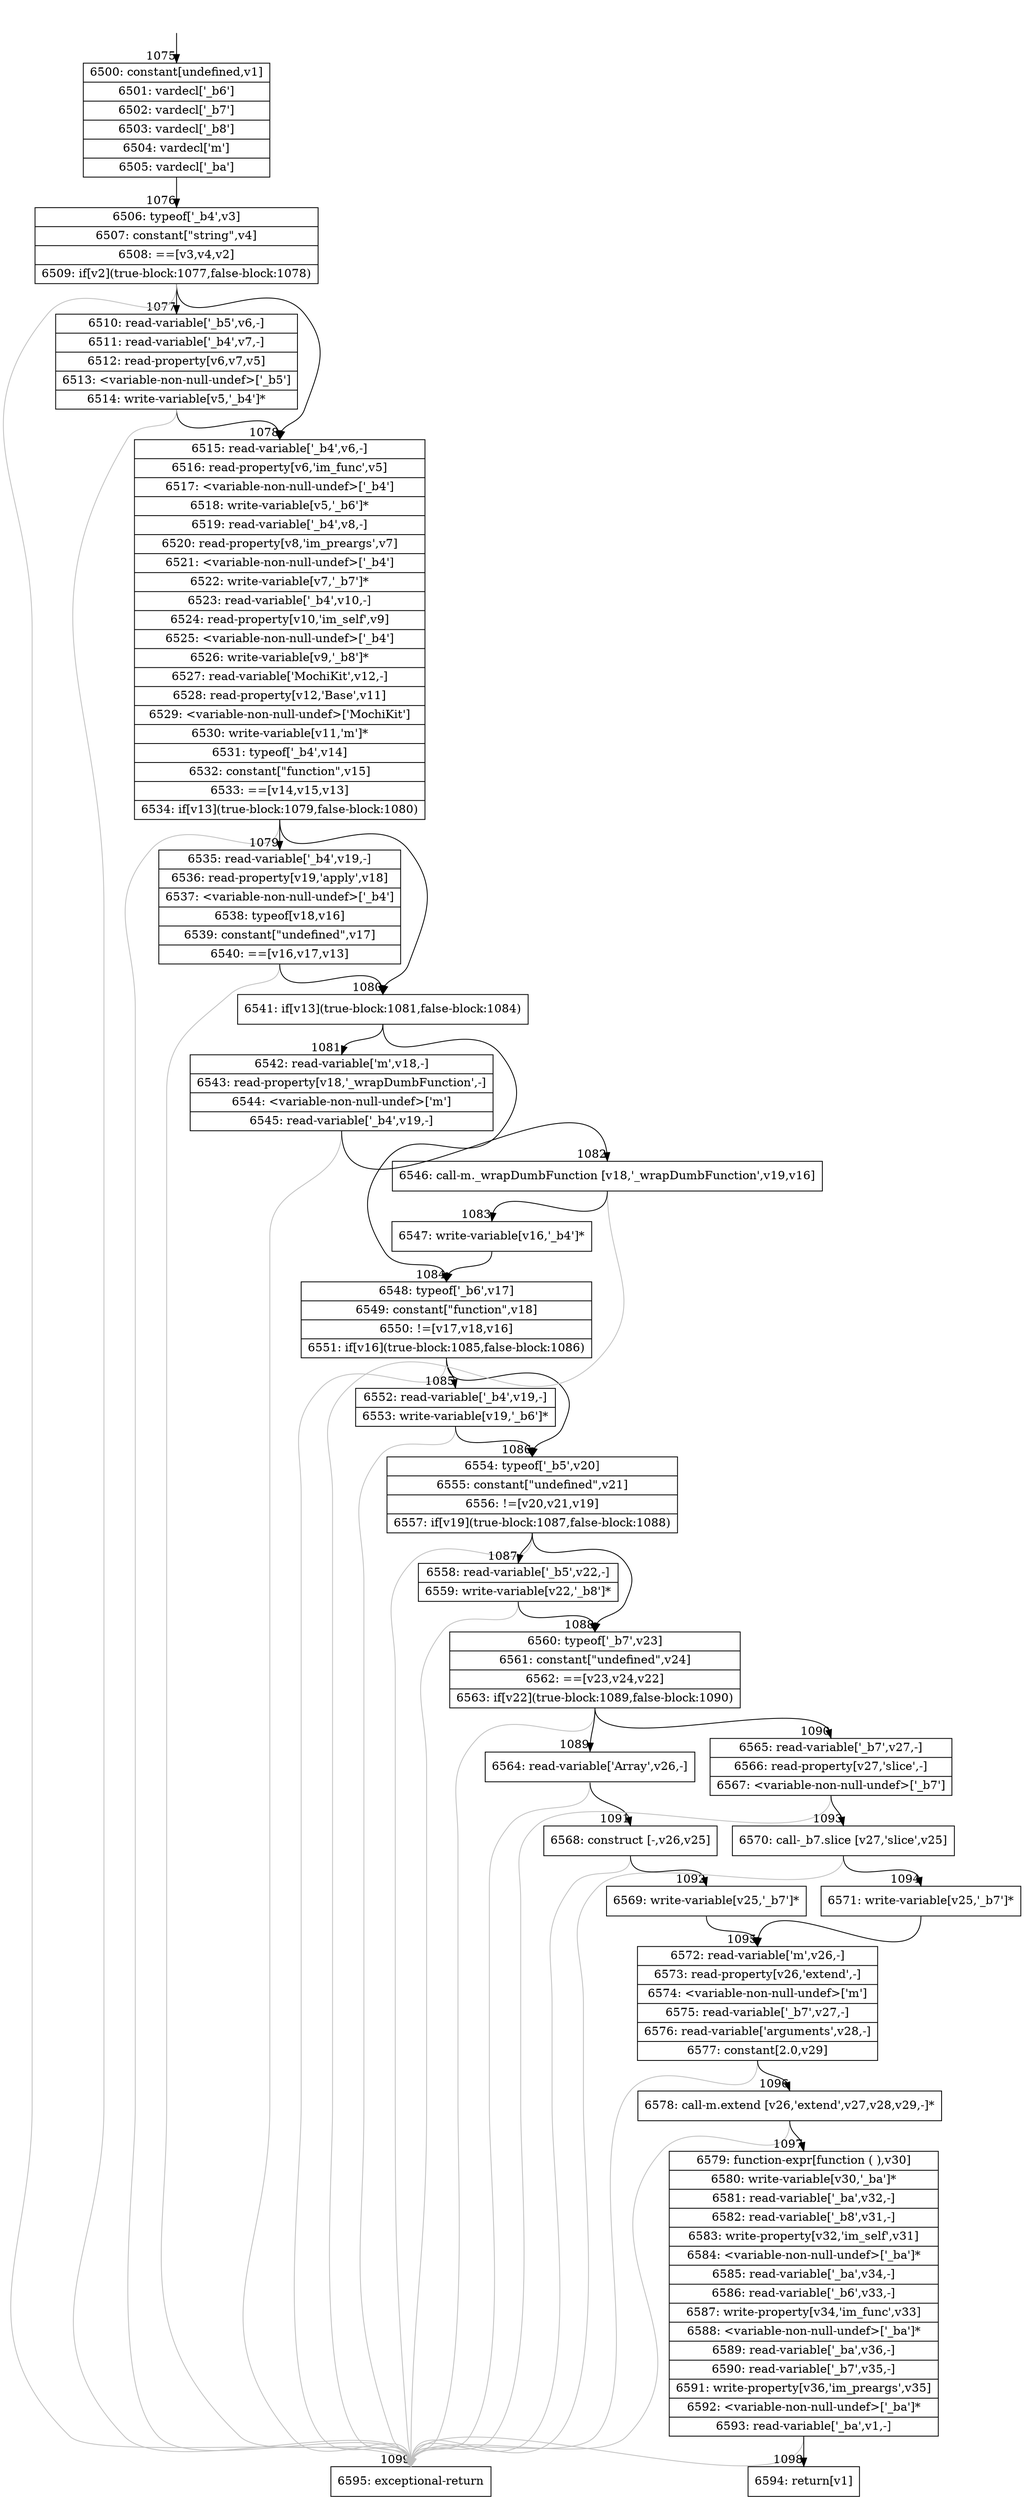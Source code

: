 digraph {
rankdir="TD"
BB_entry76[shape=none,label=""];
BB_entry76 -> BB1075 [tailport=s, headport=n, headlabel="    1075"]
BB1075 [shape=record label="{6500: constant[undefined,v1]|6501: vardecl['_b6']|6502: vardecl['_b7']|6503: vardecl['_b8']|6504: vardecl['m']|6505: vardecl['_ba']}" ] 
BB1075 -> BB1076 [tailport=s, headport=n, headlabel="      1076"]
BB1076 [shape=record label="{6506: typeof['_b4',v3]|6507: constant[\"string\",v4]|6508: ==[v3,v4,v2]|6509: if[v2](true-block:1077,false-block:1078)}" ] 
BB1076 -> BB1077 [tailport=s, headport=n, headlabel="      1077"]
BB1076 -> BB1078 [tailport=s, headport=n, headlabel="      1078"]
BB1076 -> BB1099 [tailport=s, headport=n, color=gray, headlabel="      1099"]
BB1077 [shape=record label="{6510: read-variable['_b5',v6,-]|6511: read-variable['_b4',v7,-]|6512: read-property[v6,v7,v5]|6513: \<variable-non-null-undef\>['_b5']|6514: write-variable[v5,'_b4']*}" ] 
BB1077 -> BB1078 [tailport=s, headport=n]
BB1077 -> BB1099 [tailport=s, headport=n, color=gray]
BB1078 [shape=record label="{6515: read-variable['_b4',v6,-]|6516: read-property[v6,'im_func',v5]|6517: \<variable-non-null-undef\>['_b4']|6518: write-variable[v5,'_b6']*|6519: read-variable['_b4',v8,-]|6520: read-property[v8,'im_preargs',v7]|6521: \<variable-non-null-undef\>['_b4']|6522: write-variable[v7,'_b7']*|6523: read-variable['_b4',v10,-]|6524: read-property[v10,'im_self',v9]|6525: \<variable-non-null-undef\>['_b4']|6526: write-variable[v9,'_b8']*|6527: read-variable['MochiKit',v12,-]|6528: read-property[v12,'Base',v11]|6529: \<variable-non-null-undef\>['MochiKit']|6530: write-variable[v11,'m']*|6531: typeof['_b4',v14]|6532: constant[\"function\",v15]|6533: ==[v14,v15,v13]|6534: if[v13](true-block:1079,false-block:1080)}" ] 
BB1078 -> BB1080 [tailport=s, headport=n, headlabel="      1080"]
BB1078 -> BB1079 [tailport=s, headport=n, headlabel="      1079"]
BB1078 -> BB1099 [tailport=s, headport=n, color=gray]
BB1079 [shape=record label="{6535: read-variable['_b4',v19,-]|6536: read-property[v19,'apply',v18]|6537: \<variable-non-null-undef\>['_b4']|6538: typeof[v18,v16]|6539: constant[\"undefined\",v17]|6540: ==[v16,v17,v13]}" ] 
BB1079 -> BB1080 [tailport=s, headport=n]
BB1079 -> BB1099 [tailport=s, headport=n, color=gray]
BB1080 [shape=record label="{6541: if[v13](true-block:1081,false-block:1084)}" ] 
BB1080 -> BB1081 [tailport=s, headport=n, headlabel="      1081"]
BB1080 -> BB1084 [tailport=s, headport=n, headlabel="      1084"]
BB1081 [shape=record label="{6542: read-variable['m',v18,-]|6543: read-property[v18,'_wrapDumbFunction',-]|6544: \<variable-non-null-undef\>['m']|6545: read-variable['_b4',v19,-]}" ] 
BB1081 -> BB1082 [tailport=s, headport=n, headlabel="      1082"]
BB1081 -> BB1099 [tailport=s, headport=n, color=gray]
BB1082 [shape=record label="{6546: call-m._wrapDumbFunction [v18,'_wrapDumbFunction',v19,v16]}" ] 
BB1082 -> BB1083 [tailport=s, headport=n, headlabel="      1083"]
BB1082 -> BB1099 [tailport=s, headport=n, color=gray]
BB1083 [shape=record label="{6547: write-variable[v16,'_b4']*}" ] 
BB1083 -> BB1084 [tailport=s, headport=n]
BB1084 [shape=record label="{6548: typeof['_b6',v17]|6549: constant[\"function\",v18]|6550: !=[v17,v18,v16]|6551: if[v16](true-block:1085,false-block:1086)}" ] 
BB1084 -> BB1085 [tailport=s, headport=n, headlabel="      1085"]
BB1084 -> BB1086 [tailport=s, headport=n, headlabel="      1086"]
BB1084 -> BB1099 [tailport=s, headport=n, color=gray]
BB1085 [shape=record label="{6552: read-variable['_b4',v19,-]|6553: write-variable[v19,'_b6']*}" ] 
BB1085 -> BB1086 [tailport=s, headport=n]
BB1085 -> BB1099 [tailport=s, headport=n, color=gray]
BB1086 [shape=record label="{6554: typeof['_b5',v20]|6555: constant[\"undefined\",v21]|6556: !=[v20,v21,v19]|6557: if[v19](true-block:1087,false-block:1088)}" ] 
BB1086 -> BB1087 [tailport=s, headport=n, headlabel="      1087"]
BB1086 -> BB1088 [tailport=s, headport=n, headlabel="      1088"]
BB1086 -> BB1099 [tailport=s, headport=n, color=gray]
BB1087 [shape=record label="{6558: read-variable['_b5',v22,-]|6559: write-variable[v22,'_b8']*}" ] 
BB1087 -> BB1088 [tailport=s, headport=n]
BB1087 -> BB1099 [tailport=s, headport=n, color=gray]
BB1088 [shape=record label="{6560: typeof['_b7',v23]|6561: constant[\"undefined\",v24]|6562: ==[v23,v24,v22]|6563: if[v22](true-block:1089,false-block:1090)}" ] 
BB1088 -> BB1089 [tailport=s, headport=n, headlabel="      1089"]
BB1088 -> BB1090 [tailport=s, headport=n, headlabel="      1090"]
BB1088 -> BB1099 [tailport=s, headport=n, color=gray]
BB1089 [shape=record label="{6564: read-variable['Array',v26,-]}" ] 
BB1089 -> BB1091 [tailport=s, headport=n, headlabel="      1091"]
BB1089 -> BB1099 [tailport=s, headport=n, color=gray]
BB1090 [shape=record label="{6565: read-variable['_b7',v27,-]|6566: read-property[v27,'slice',-]|6567: \<variable-non-null-undef\>['_b7']}" ] 
BB1090 -> BB1093 [tailport=s, headport=n, headlabel="      1093"]
BB1090 -> BB1099 [tailport=s, headport=n, color=gray]
BB1091 [shape=record label="{6568: construct [-,v26,v25]}" ] 
BB1091 -> BB1092 [tailport=s, headport=n, headlabel="      1092"]
BB1091 -> BB1099 [tailport=s, headport=n, color=gray]
BB1092 [shape=record label="{6569: write-variable[v25,'_b7']*}" ] 
BB1092 -> BB1095 [tailport=s, headport=n, headlabel="      1095"]
BB1093 [shape=record label="{6570: call-_b7.slice [v27,'slice',v25]}" ] 
BB1093 -> BB1094 [tailport=s, headport=n, headlabel="      1094"]
BB1093 -> BB1099 [tailport=s, headport=n, color=gray]
BB1094 [shape=record label="{6571: write-variable[v25,'_b7']*}" ] 
BB1094 -> BB1095 [tailport=s, headport=n]
BB1095 [shape=record label="{6572: read-variable['m',v26,-]|6573: read-property[v26,'extend',-]|6574: \<variable-non-null-undef\>['m']|6575: read-variable['_b7',v27,-]|6576: read-variable['arguments',v28,-]|6577: constant[2.0,v29]}" ] 
BB1095 -> BB1096 [tailport=s, headport=n, headlabel="      1096"]
BB1095 -> BB1099 [tailport=s, headport=n, color=gray]
BB1096 [shape=record label="{6578: call-m.extend [v26,'extend',v27,v28,v29,-]*}" ] 
BB1096 -> BB1097 [tailport=s, headport=n, headlabel="      1097"]
BB1096 -> BB1099 [tailport=s, headport=n, color=gray]
BB1097 [shape=record label="{6579: function-expr[function ( ),v30]|6580: write-variable[v30,'_ba']*|6581: read-variable['_ba',v32,-]|6582: read-variable['_b8',v31,-]|6583: write-property[v32,'im_self',v31]|6584: \<variable-non-null-undef\>['_ba']*|6585: read-variable['_ba',v34,-]|6586: read-variable['_b6',v33,-]|6587: write-property[v34,'im_func',v33]|6588: \<variable-non-null-undef\>['_ba']*|6589: read-variable['_ba',v36,-]|6590: read-variable['_b7',v35,-]|6591: write-property[v36,'im_preargs',v35]|6592: \<variable-non-null-undef\>['_ba']*|6593: read-variable['_ba',v1,-]}" ] 
BB1097 -> BB1098 [tailport=s, headport=n, headlabel="      1098"]
BB1097 -> BB1099 [tailport=s, headport=n, color=gray]
BB1098 [shape=record label="{6594: return[v1]}" ] 
BB1099 [shape=record label="{6595: exceptional-return}" ] 
//#$~ 518
}
